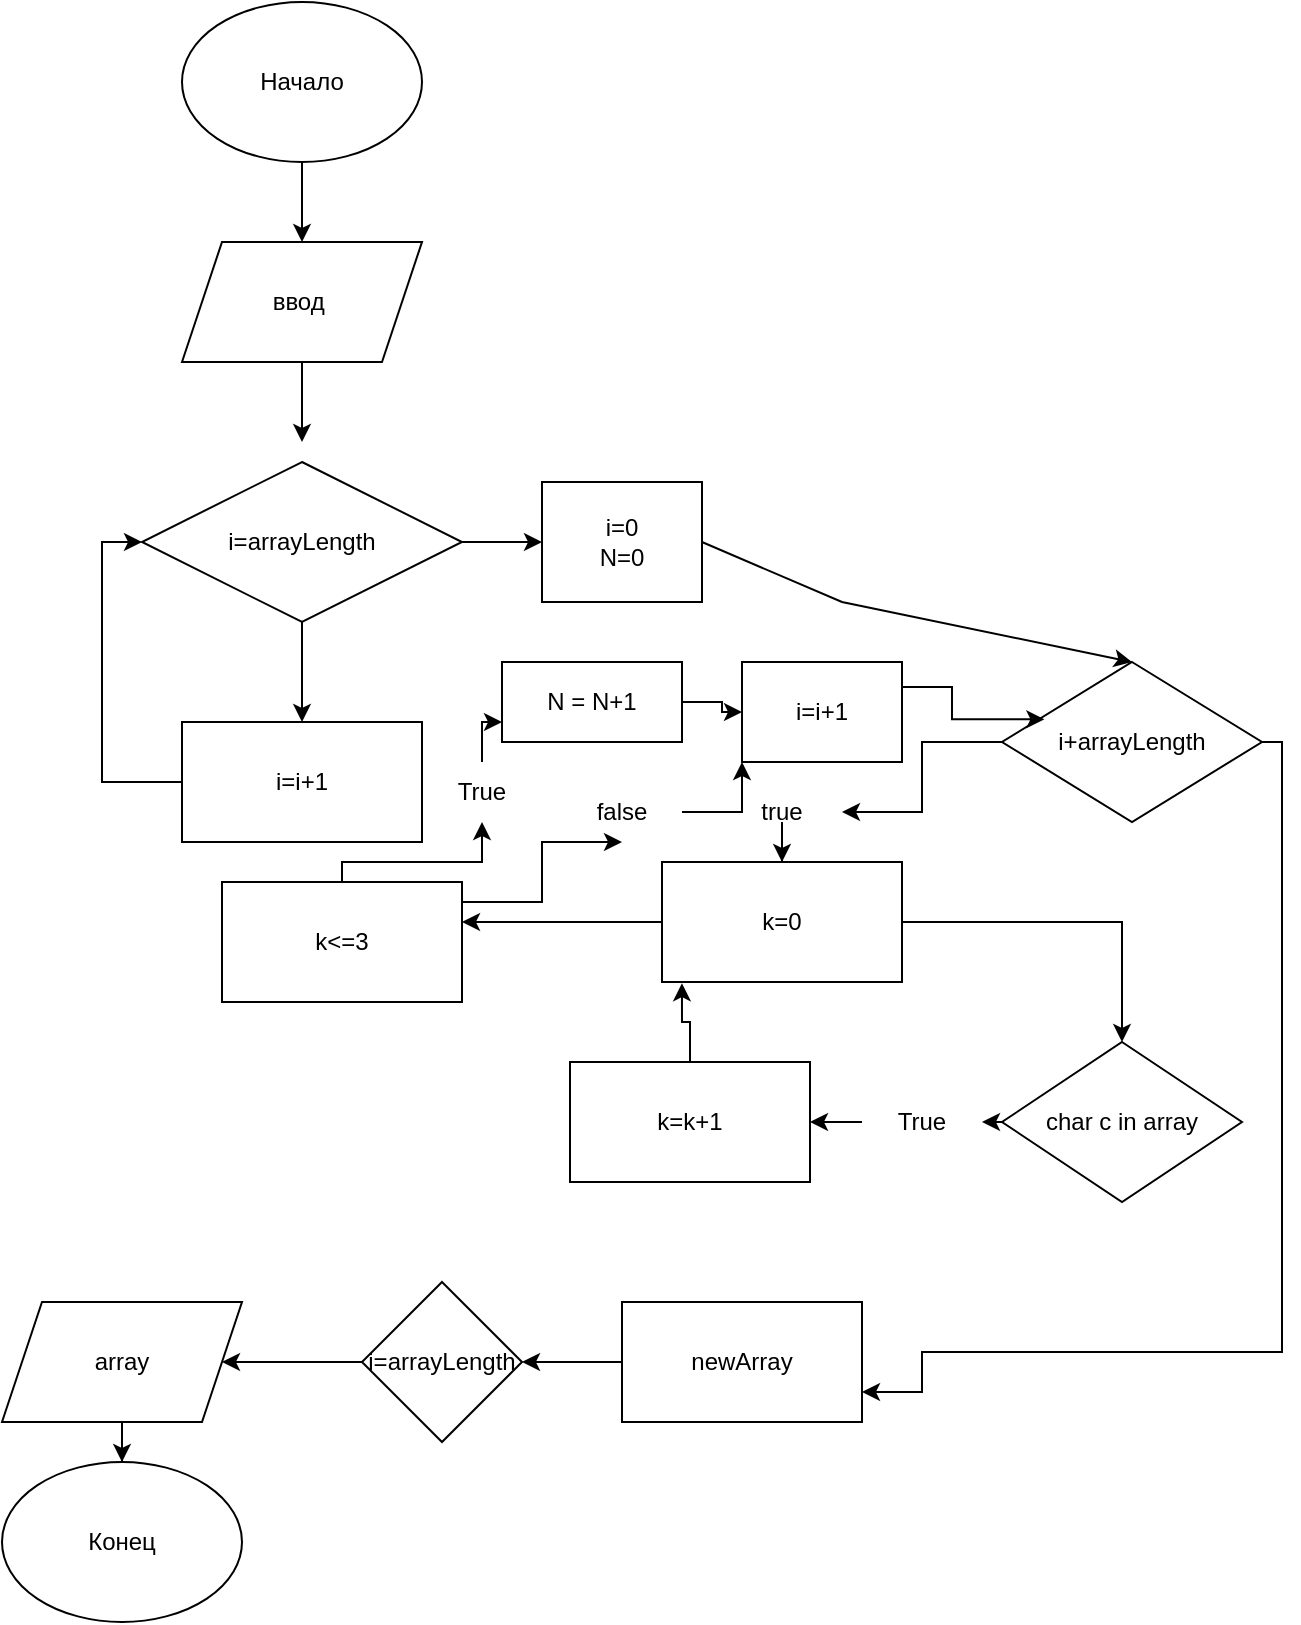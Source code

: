 <mxfile version="21.1.1" type="device">
  <diagram name="Страница 1" id="9qWQ5qtmgVc2FPORYo0-">
    <mxGraphModel dx="1290" dy="549" grid="1" gridSize="10" guides="1" tooltips="1" connect="1" arrows="1" fold="1" page="1" pageScale="1" pageWidth="827" pageHeight="1169" math="0" shadow="0">
      <root>
        <mxCell id="0" />
        <mxCell id="1" parent="0" />
        <mxCell id="QQi6fX8nJaEaghV8GVcK-5" value="" style="edgeStyle=orthogonalEdgeStyle;rounded=0;orthogonalLoop=1;jettySize=auto;html=1;" edge="1" parent="1" source="QQi6fX8nJaEaghV8GVcK-2" target="QQi6fX8nJaEaghV8GVcK-3">
          <mxGeometry relative="1" as="geometry" />
        </mxCell>
        <mxCell id="QQi6fX8nJaEaghV8GVcK-2" value="Начало" style="ellipse;whiteSpace=wrap;html=1;" vertex="1" parent="1">
          <mxGeometry x="220" y="20" width="120" height="80" as="geometry" />
        </mxCell>
        <mxCell id="QQi6fX8nJaEaghV8GVcK-7" value="" style="edgeStyle=orthogonalEdgeStyle;rounded=0;orthogonalLoop=1;jettySize=auto;html=1;" edge="1" parent="1" source="QQi6fX8nJaEaghV8GVcK-3">
          <mxGeometry relative="1" as="geometry">
            <mxPoint x="280" y="240" as="targetPoint" />
          </mxGeometry>
        </mxCell>
        <mxCell id="QQi6fX8nJaEaghV8GVcK-3" value="ввод&amp;nbsp;" style="shape=parallelogram;perimeter=parallelogramPerimeter;whiteSpace=wrap;html=1;fixedSize=1;" vertex="1" parent="1">
          <mxGeometry x="220" y="140" width="120" height="60" as="geometry" />
        </mxCell>
        <mxCell id="QQi6fX8nJaEaghV8GVcK-10" value="" style="edgeStyle=orthogonalEdgeStyle;rounded=0;orthogonalLoop=1;jettySize=auto;html=1;" edge="1" parent="1" source="QQi6fX8nJaEaghV8GVcK-8" target="QQi6fX8nJaEaghV8GVcK-9">
          <mxGeometry relative="1" as="geometry" />
        </mxCell>
        <mxCell id="QQi6fX8nJaEaghV8GVcK-12" style="edgeStyle=orthogonalEdgeStyle;rounded=0;orthogonalLoop=1;jettySize=auto;html=1;" edge="1" parent="1" source="QQi6fX8nJaEaghV8GVcK-8" target="QQi6fX8nJaEaghV8GVcK-11">
          <mxGeometry relative="1" as="geometry">
            <mxPoint x="280" y="370" as="targetPoint" />
          </mxGeometry>
        </mxCell>
        <mxCell id="QQi6fX8nJaEaghV8GVcK-8" value="i=arrayLength" style="rhombus;whiteSpace=wrap;html=1;" vertex="1" parent="1">
          <mxGeometry x="200" y="250" width="160" height="80" as="geometry" />
        </mxCell>
        <mxCell id="QQi6fX8nJaEaghV8GVcK-9" value="i=0&lt;br&gt;N=0" style="rounded=0;whiteSpace=wrap;html=1;" vertex="1" parent="1">
          <mxGeometry x="400" y="260" width="80" height="60" as="geometry" />
        </mxCell>
        <mxCell id="QQi6fX8nJaEaghV8GVcK-13" style="edgeStyle=orthogonalEdgeStyle;rounded=0;orthogonalLoop=1;jettySize=auto;html=1;entryX=0;entryY=0.5;entryDx=0;entryDy=0;" edge="1" parent="1" source="QQi6fX8nJaEaghV8GVcK-11" target="QQi6fX8nJaEaghV8GVcK-8">
          <mxGeometry relative="1" as="geometry">
            <Array as="points">
              <mxPoint x="180" y="410" />
              <mxPoint x="180" y="290" />
            </Array>
          </mxGeometry>
        </mxCell>
        <mxCell id="QQi6fX8nJaEaghV8GVcK-11" value="i=i+1" style="rounded=0;whiteSpace=wrap;html=1;" vertex="1" parent="1">
          <mxGeometry x="220" y="380" width="120" height="60" as="geometry" />
        </mxCell>
        <mxCell id="QQi6fX8nJaEaghV8GVcK-17" style="edgeStyle=orthogonalEdgeStyle;rounded=0;orthogonalLoop=1;jettySize=auto;html=1;" edge="1" parent="1" source="QQi6fX8nJaEaghV8GVcK-18" target="QQi6fX8nJaEaghV8GVcK-16">
          <mxGeometry relative="1" as="geometry" />
        </mxCell>
        <mxCell id="QQi6fX8nJaEaghV8GVcK-47" style="edgeStyle=orthogonalEdgeStyle;rounded=0;orthogonalLoop=1;jettySize=auto;html=1;entryX=1;entryY=0.75;entryDx=0;entryDy=0;" edge="1" parent="1" source="QQi6fX8nJaEaghV8GVcK-14" target="QQi6fX8nJaEaghV8GVcK-46">
          <mxGeometry relative="1" as="geometry">
            <Array as="points">
              <mxPoint x="770" y="390" />
              <mxPoint x="770" y="695" />
              <mxPoint x="590" y="695" />
              <mxPoint x="590" y="715" />
            </Array>
          </mxGeometry>
        </mxCell>
        <mxCell id="QQi6fX8nJaEaghV8GVcK-14" value="i+arrayLength" style="rhombus;whiteSpace=wrap;html=1;" vertex="1" parent="1">
          <mxGeometry x="630" y="350" width="130" height="80" as="geometry" />
        </mxCell>
        <mxCell id="QQi6fX8nJaEaghV8GVcK-15" value="" style="edgeStyle=none;orthogonalLoop=1;jettySize=auto;html=1;rounded=0;entryX=0.5;entryY=0;entryDx=0;entryDy=0;exitX=1;exitY=0.5;exitDx=0;exitDy=0;" edge="1" parent="1" source="QQi6fX8nJaEaghV8GVcK-9" target="QQi6fX8nJaEaghV8GVcK-14">
          <mxGeometry width="100" relative="1" as="geometry">
            <mxPoint x="450" y="290" as="sourcePoint" />
            <mxPoint x="550" y="290" as="targetPoint" />
            <Array as="points">
              <mxPoint x="550" y="320" />
            </Array>
          </mxGeometry>
        </mxCell>
        <mxCell id="QQi6fX8nJaEaghV8GVcK-21" style="edgeStyle=orthogonalEdgeStyle;rounded=0;orthogonalLoop=1;jettySize=auto;html=1;" edge="1" parent="1" source="QQi6fX8nJaEaghV8GVcK-16" target="QQi6fX8nJaEaghV8GVcK-20">
          <mxGeometry relative="1" as="geometry" />
        </mxCell>
        <mxCell id="QQi6fX8nJaEaghV8GVcK-30" style="edgeStyle=orthogonalEdgeStyle;rounded=0;orthogonalLoop=1;jettySize=auto;html=1;" edge="1" parent="1" source="QQi6fX8nJaEaghV8GVcK-16">
          <mxGeometry relative="1" as="geometry">
            <mxPoint x="360" y="480" as="targetPoint" />
          </mxGeometry>
        </mxCell>
        <mxCell id="QQi6fX8nJaEaghV8GVcK-16" value="k=0" style="rounded=0;whiteSpace=wrap;html=1;" vertex="1" parent="1">
          <mxGeometry x="460" y="450" width="120" height="60" as="geometry" />
        </mxCell>
        <mxCell id="QQi6fX8nJaEaghV8GVcK-19" value="" style="edgeStyle=orthogonalEdgeStyle;rounded=0;orthogonalLoop=1;jettySize=auto;html=1;" edge="1" parent="1" source="QQi6fX8nJaEaghV8GVcK-14" target="QQi6fX8nJaEaghV8GVcK-18">
          <mxGeometry relative="1" as="geometry">
            <mxPoint x="625" y="430" as="sourcePoint" />
            <mxPoint x="500" y="490" as="targetPoint" />
          </mxGeometry>
        </mxCell>
        <mxCell id="QQi6fX8nJaEaghV8GVcK-18" value="true&lt;br&gt;" style="text;html=1;strokeColor=none;fillColor=none;align=center;verticalAlign=middle;whiteSpace=wrap;rounded=0;" vertex="1" parent="1">
          <mxGeometry x="490" y="410" width="60" height="30" as="geometry" />
        </mxCell>
        <mxCell id="QQi6fX8nJaEaghV8GVcK-26" style="edgeStyle=orthogonalEdgeStyle;rounded=0;orthogonalLoop=1;jettySize=auto;html=1;" edge="1" parent="1" source="QQi6fX8nJaEaghV8GVcK-27" target="QQi6fX8nJaEaghV8GVcK-22">
          <mxGeometry relative="1" as="geometry">
            <Array as="points">
              <mxPoint x="570" y="580" />
            </Array>
          </mxGeometry>
        </mxCell>
        <mxCell id="QQi6fX8nJaEaghV8GVcK-20" value="char c in array&lt;br&gt;" style="rhombus;whiteSpace=wrap;html=1;" vertex="1" parent="1">
          <mxGeometry x="630" y="540" width="120" height="80" as="geometry" />
        </mxCell>
        <mxCell id="QQi6fX8nJaEaghV8GVcK-29" style="edgeStyle=orthogonalEdgeStyle;rounded=0;orthogonalLoop=1;jettySize=auto;html=1;entryX=0.083;entryY=1.01;entryDx=0;entryDy=0;entryPerimeter=0;" edge="1" parent="1" source="QQi6fX8nJaEaghV8GVcK-22" target="QQi6fX8nJaEaghV8GVcK-16">
          <mxGeometry relative="1" as="geometry" />
        </mxCell>
        <mxCell id="QQi6fX8nJaEaghV8GVcK-22" value="k=k+1" style="rounded=0;whiteSpace=wrap;html=1;" vertex="1" parent="1">
          <mxGeometry x="414" y="550" width="120" height="60" as="geometry" />
        </mxCell>
        <mxCell id="QQi6fX8nJaEaghV8GVcK-28" value="" style="edgeStyle=orthogonalEdgeStyle;rounded=0;orthogonalLoop=1;jettySize=auto;html=1;" edge="1" parent="1" source="QQi6fX8nJaEaghV8GVcK-20" target="QQi6fX8nJaEaghV8GVcK-27">
          <mxGeometry relative="1" as="geometry">
            <mxPoint x="630" y="580" as="sourcePoint" />
            <mxPoint x="534" y="580" as="targetPoint" />
            <Array as="points">
              <mxPoint x="570" y="580" />
            </Array>
          </mxGeometry>
        </mxCell>
        <mxCell id="QQi6fX8nJaEaghV8GVcK-27" value="True&lt;br&gt;" style="text;html=1;strokeColor=none;fillColor=none;align=center;verticalAlign=middle;whiteSpace=wrap;rounded=0;" vertex="1" parent="1">
          <mxGeometry x="560" y="565" width="60" height="30" as="geometry" />
        </mxCell>
        <mxCell id="QQi6fX8nJaEaghV8GVcK-40" style="edgeStyle=orthogonalEdgeStyle;rounded=0;orthogonalLoop=1;jettySize=auto;html=1;entryX=0;entryY=0.75;entryDx=0;entryDy=0;" edge="1" parent="1" source="QQi6fX8nJaEaghV8GVcK-43" target="QQi6fX8nJaEaghV8GVcK-39">
          <mxGeometry relative="1" as="geometry">
            <Array as="points">
              <mxPoint x="370" y="380" />
            </Array>
          </mxGeometry>
        </mxCell>
        <mxCell id="QQi6fX8nJaEaghV8GVcK-45" style="edgeStyle=orthogonalEdgeStyle;rounded=0;orthogonalLoop=1;jettySize=auto;html=1;entryX=0.5;entryY=1;entryDx=0;entryDy=0;" edge="1" parent="1" source="QQi6fX8nJaEaghV8GVcK-31" target="QQi6fX8nJaEaghV8GVcK-43">
          <mxGeometry relative="1" as="geometry">
            <Array as="points">
              <mxPoint x="300" y="450" />
              <mxPoint x="370" y="450" />
              <mxPoint x="370" y="430" />
            </Array>
          </mxGeometry>
        </mxCell>
        <mxCell id="QQi6fX8nJaEaghV8GVcK-31" value="k&amp;lt;=3" style="rounded=0;whiteSpace=wrap;html=1;" vertex="1" parent="1">
          <mxGeometry x="240" y="460" width="120" height="60" as="geometry" />
        </mxCell>
        <mxCell id="QQi6fX8nJaEaghV8GVcK-34" style="edgeStyle=orthogonalEdgeStyle;rounded=0;orthogonalLoop=1;jettySize=auto;html=1;entryX=0.163;entryY=0.358;entryDx=0;entryDy=0;entryPerimeter=0;exitX=1;exitY=0.25;exitDx=0;exitDy=0;" edge="1" parent="1" source="QQi6fX8nJaEaghV8GVcK-32" target="QQi6fX8nJaEaghV8GVcK-14">
          <mxGeometry relative="1" as="geometry" />
        </mxCell>
        <mxCell id="QQi6fX8nJaEaghV8GVcK-32" value="i=i+1" style="rounded=0;whiteSpace=wrap;html=1;" vertex="1" parent="1">
          <mxGeometry x="500" y="350" width="80" height="50" as="geometry" />
        </mxCell>
        <mxCell id="QQi6fX8nJaEaghV8GVcK-36" value="" style="edgeStyle=orthogonalEdgeStyle;rounded=0;orthogonalLoop=1;jettySize=auto;html=1;entryX=0.5;entryY=1;entryDx=0;entryDy=0;" edge="1" parent="1" source="QQi6fX8nJaEaghV8GVcK-31" target="QQi6fX8nJaEaghV8GVcK-35">
          <mxGeometry relative="1" as="geometry">
            <mxPoint x="300" y="460" as="sourcePoint" />
            <mxPoint x="440" y="415" as="targetPoint" />
            <Array as="points">
              <mxPoint x="400" y="470" />
            </Array>
          </mxGeometry>
        </mxCell>
        <mxCell id="QQi6fX8nJaEaghV8GVcK-38" style="edgeStyle=orthogonalEdgeStyle;rounded=0;orthogonalLoop=1;jettySize=auto;html=1;entryX=0;entryY=1;entryDx=0;entryDy=0;" edge="1" parent="1" source="QQi6fX8nJaEaghV8GVcK-35" target="QQi6fX8nJaEaghV8GVcK-32">
          <mxGeometry relative="1" as="geometry">
            <mxPoint x="450" y="420" as="targetPoint" />
          </mxGeometry>
        </mxCell>
        <mxCell id="QQi6fX8nJaEaghV8GVcK-35" value="false" style="text;html=1;strokeColor=none;fillColor=none;align=center;verticalAlign=middle;whiteSpace=wrap;rounded=0;" vertex="1" parent="1">
          <mxGeometry x="410" y="410" width="60" height="30" as="geometry" />
        </mxCell>
        <mxCell id="QQi6fX8nJaEaghV8GVcK-41" value="" style="edgeStyle=orthogonalEdgeStyle;rounded=0;orthogonalLoop=1;jettySize=auto;html=1;" edge="1" parent="1" source="QQi6fX8nJaEaghV8GVcK-39" target="QQi6fX8nJaEaghV8GVcK-32">
          <mxGeometry relative="1" as="geometry" />
        </mxCell>
        <mxCell id="QQi6fX8nJaEaghV8GVcK-39" value="N = N+1" style="rounded=0;whiteSpace=wrap;html=1;" vertex="1" parent="1">
          <mxGeometry x="380" y="350" width="90" height="40" as="geometry" />
        </mxCell>
        <mxCell id="QQi6fX8nJaEaghV8GVcK-43" value="True&lt;br&gt;" style="text;html=1;strokeColor=none;fillColor=none;align=center;verticalAlign=middle;whiteSpace=wrap;rounded=0;" vertex="1" parent="1">
          <mxGeometry x="340" y="400" width="60" height="30" as="geometry" />
        </mxCell>
        <mxCell id="QQi6fX8nJaEaghV8GVcK-49" style="edgeStyle=orthogonalEdgeStyle;rounded=0;orthogonalLoop=1;jettySize=auto;html=1;" edge="1" parent="1" source="QQi6fX8nJaEaghV8GVcK-46" target="QQi6fX8nJaEaghV8GVcK-48">
          <mxGeometry relative="1" as="geometry" />
        </mxCell>
        <mxCell id="QQi6fX8nJaEaghV8GVcK-46" value="newArray" style="rounded=0;whiteSpace=wrap;html=1;" vertex="1" parent="1">
          <mxGeometry x="440" y="670" width="120" height="60" as="geometry" />
        </mxCell>
        <mxCell id="QQi6fX8nJaEaghV8GVcK-51" style="edgeStyle=orthogonalEdgeStyle;rounded=0;orthogonalLoop=1;jettySize=auto;html=1;entryX=1;entryY=0.5;entryDx=0;entryDy=0;" edge="1" parent="1" source="QQi6fX8nJaEaghV8GVcK-48" target="QQi6fX8nJaEaghV8GVcK-50">
          <mxGeometry relative="1" as="geometry" />
        </mxCell>
        <mxCell id="QQi6fX8nJaEaghV8GVcK-48" value="i=arrayLength" style="rhombus;whiteSpace=wrap;html=1;" vertex="1" parent="1">
          <mxGeometry x="310" y="660" width="80" height="80" as="geometry" />
        </mxCell>
        <mxCell id="QQi6fX8nJaEaghV8GVcK-52" style="edgeStyle=orthogonalEdgeStyle;rounded=0;orthogonalLoop=1;jettySize=auto;html=1;" edge="1" parent="1" source="QQi6fX8nJaEaghV8GVcK-50" target="QQi6fX8nJaEaghV8GVcK-53">
          <mxGeometry relative="1" as="geometry">
            <mxPoint x="190" y="790" as="targetPoint" />
          </mxGeometry>
        </mxCell>
        <mxCell id="QQi6fX8nJaEaghV8GVcK-50" value="array" style="shape=parallelogram;perimeter=parallelogramPerimeter;whiteSpace=wrap;html=1;fixedSize=1;" vertex="1" parent="1">
          <mxGeometry x="130" y="670" width="120" height="60" as="geometry" />
        </mxCell>
        <mxCell id="QQi6fX8nJaEaghV8GVcK-53" value="Конец" style="ellipse;whiteSpace=wrap;html=1;" vertex="1" parent="1">
          <mxGeometry x="130" y="750" width="120" height="80" as="geometry" />
        </mxCell>
      </root>
    </mxGraphModel>
  </diagram>
</mxfile>
